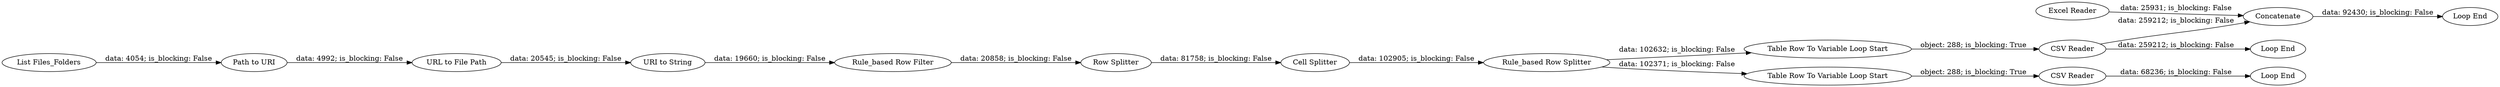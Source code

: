 digraph {
	"3279732250757805235_21" [label="Table Row To Variable Loop Start"]
	"3279732250757805235_7" [label="Rule_based Row Filter"]
	"3279732250757805235_13" [label="Rule_based Row Splitter"]
	"3279732250757805235_26" [label="Loop End"]
	"3279732250757805235_5" [label="URL to File Path"]
	"3279732250757805235_27" [label="Excel Reader"]
	"3279732250757805235_6" [label="URI to String"]
	"3279732250757805235_12" [label="Cell Splitter"]
	"3279732250757805235_29" [label="Loop End"]
	"3279732250757805235_19" [label="CSV Reader"]
	"3279732250757805235_25" [label="CSV Reader"]
	"3279732250757805235_3" [label="Path to URI"]
	"3279732250757805235_23" [label="Loop End"]
	"3279732250757805235_9" [label="Row Splitter"]
	"3279732250757805235_28" [label=Concatenate]
	"3279732250757805235_2" [label="List Files_Folders"]
	"3279732250757805235_24" [label="Table Row To Variable Loop Start"]
	"3279732250757805235_3" -> "3279732250757805235_5" [label="data: 4992; is_blocking: False"]
	"3279732250757805235_19" -> "3279732250757805235_23" [label="data: 259212; is_blocking: False"]
	"3279732250757805235_5" -> "3279732250757805235_6" [label="data: 20545; is_blocking: False"]
	"3279732250757805235_24" -> "3279732250757805235_25" [label="object: 288; is_blocking: True"]
	"3279732250757805235_12" -> "3279732250757805235_13" [label="data: 102905; is_blocking: False"]
	"3279732250757805235_28" -> "3279732250757805235_29" [label="data: 92430; is_blocking: False"]
	"3279732250757805235_25" -> "3279732250757805235_26" [label="data: 68236; is_blocking: False"]
	"3279732250757805235_2" -> "3279732250757805235_3" [label="data: 4054; is_blocking: False"]
	"3279732250757805235_7" -> "3279732250757805235_9" [label="data: 20858; is_blocking: False"]
	"3279732250757805235_13" -> "3279732250757805235_21" [label="data: 102632; is_blocking: False"]
	"3279732250757805235_9" -> "3279732250757805235_12" [label="data: 81758; is_blocking: False"]
	"3279732250757805235_19" -> "3279732250757805235_28" [label="data: 259212; is_blocking: False"]
	"3279732250757805235_27" -> "3279732250757805235_28" [label="data: 25931; is_blocking: False"]
	"3279732250757805235_21" -> "3279732250757805235_19" [label="object: 288; is_blocking: True"]
	"3279732250757805235_6" -> "3279732250757805235_7" [label="data: 19660; is_blocking: False"]
	"3279732250757805235_13" -> "3279732250757805235_24" [label="data: 102371; is_blocking: False"]
	rankdir=LR
}
